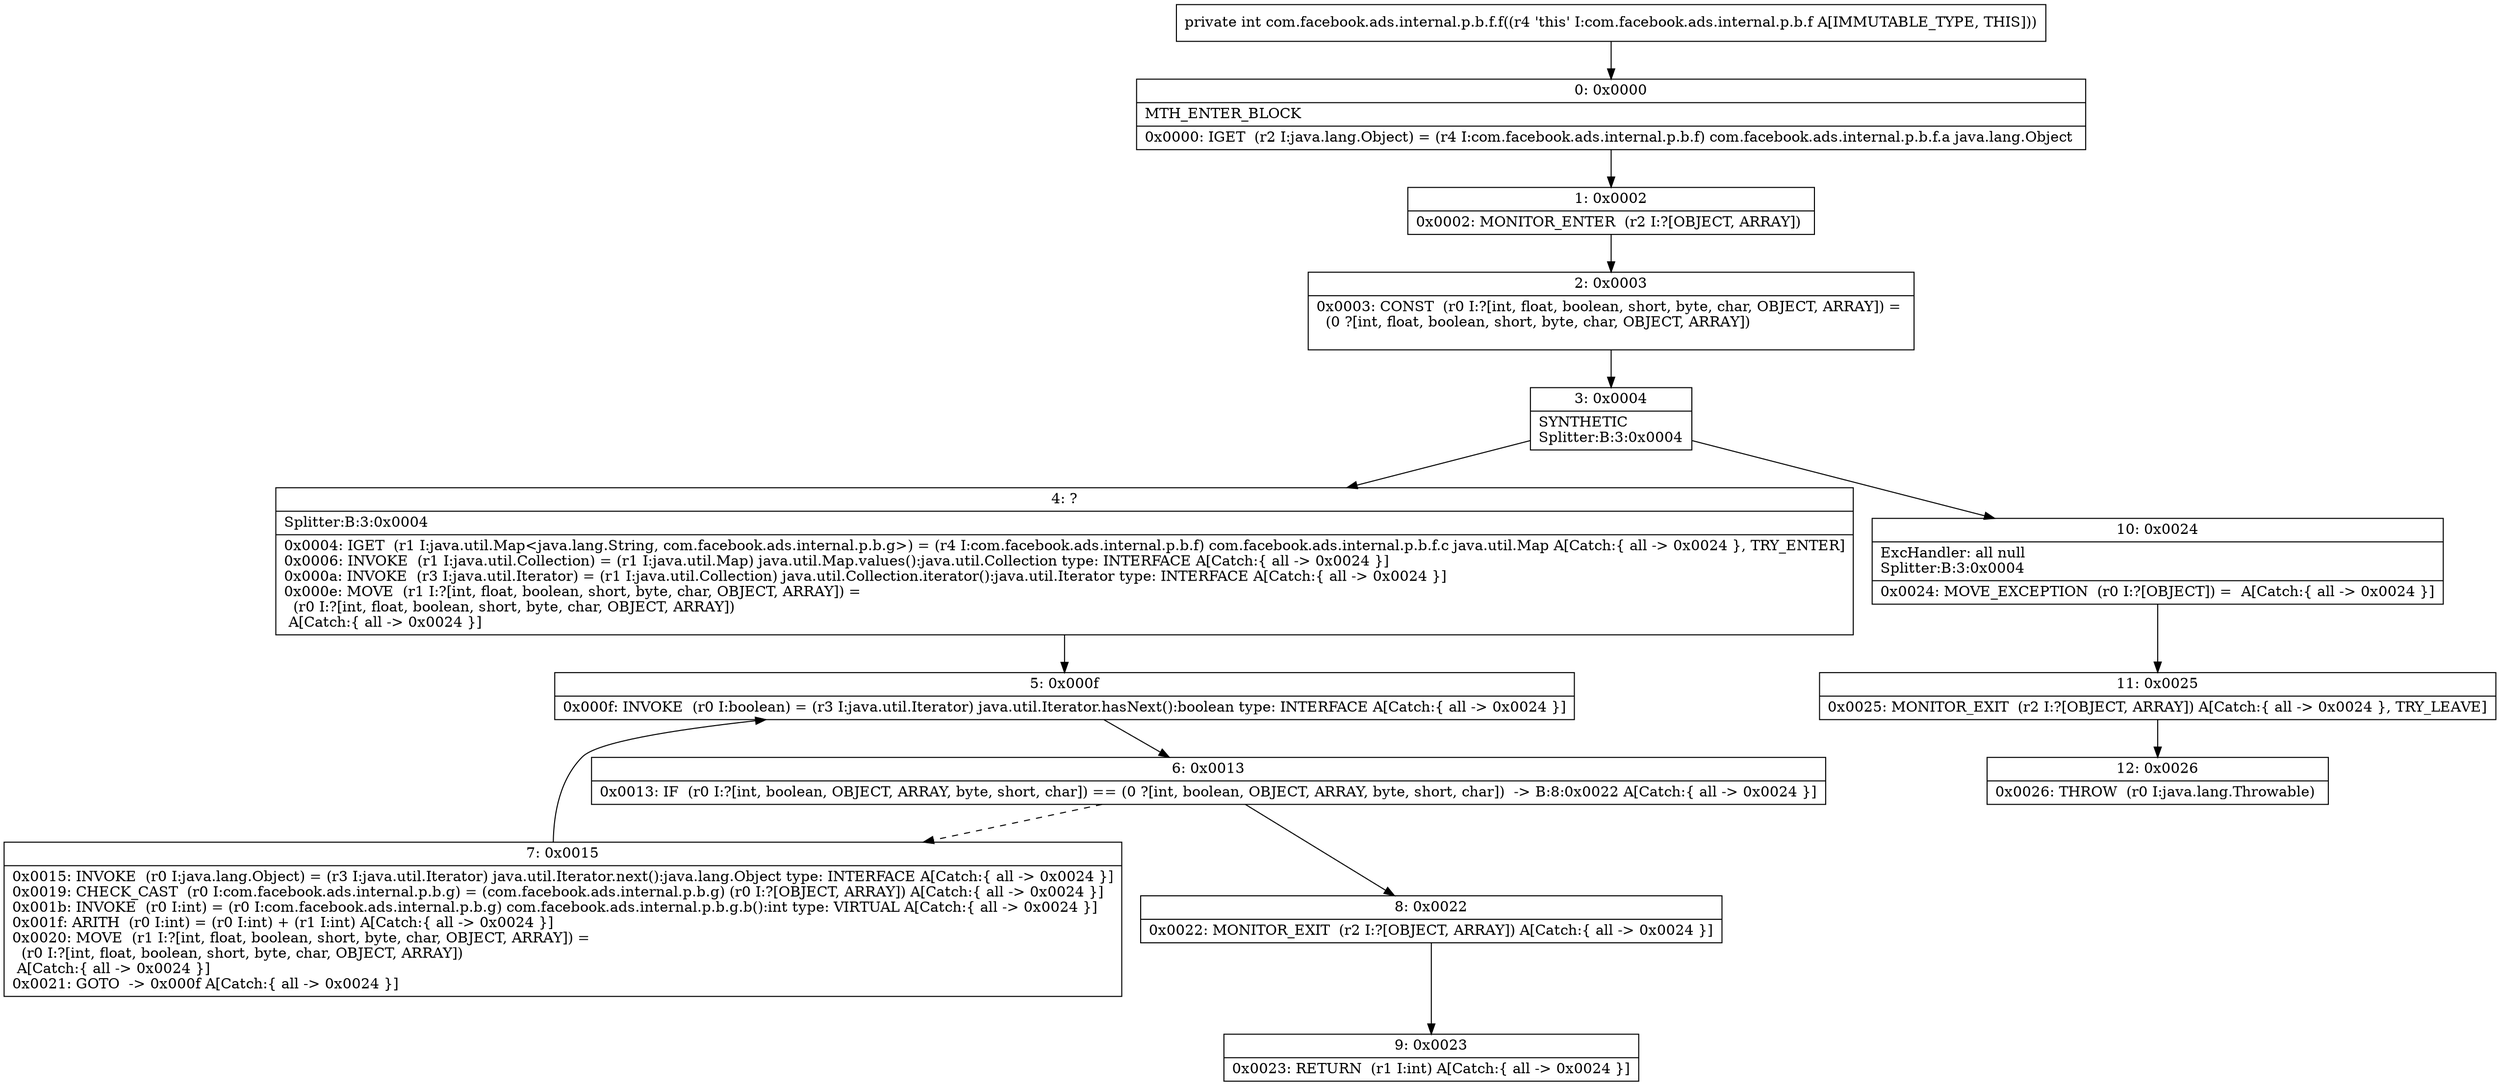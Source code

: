 digraph "CFG forcom.facebook.ads.internal.p.b.f.f()I" {
Node_0 [shape=record,label="{0\:\ 0x0000|MTH_ENTER_BLOCK\l|0x0000: IGET  (r2 I:java.lang.Object) = (r4 I:com.facebook.ads.internal.p.b.f) com.facebook.ads.internal.p.b.f.a java.lang.Object \l}"];
Node_1 [shape=record,label="{1\:\ 0x0002|0x0002: MONITOR_ENTER  (r2 I:?[OBJECT, ARRAY]) \l}"];
Node_2 [shape=record,label="{2\:\ 0x0003|0x0003: CONST  (r0 I:?[int, float, boolean, short, byte, char, OBJECT, ARRAY]) = \l  (0 ?[int, float, boolean, short, byte, char, OBJECT, ARRAY])\l \l}"];
Node_3 [shape=record,label="{3\:\ 0x0004|SYNTHETIC\lSplitter:B:3:0x0004\l}"];
Node_4 [shape=record,label="{4\:\ ?|Splitter:B:3:0x0004\l|0x0004: IGET  (r1 I:java.util.Map\<java.lang.String, com.facebook.ads.internal.p.b.g\>) = (r4 I:com.facebook.ads.internal.p.b.f) com.facebook.ads.internal.p.b.f.c java.util.Map A[Catch:\{ all \-\> 0x0024 \}, TRY_ENTER]\l0x0006: INVOKE  (r1 I:java.util.Collection) = (r1 I:java.util.Map) java.util.Map.values():java.util.Collection type: INTERFACE A[Catch:\{ all \-\> 0x0024 \}]\l0x000a: INVOKE  (r3 I:java.util.Iterator) = (r1 I:java.util.Collection) java.util.Collection.iterator():java.util.Iterator type: INTERFACE A[Catch:\{ all \-\> 0x0024 \}]\l0x000e: MOVE  (r1 I:?[int, float, boolean, short, byte, char, OBJECT, ARRAY]) = \l  (r0 I:?[int, float, boolean, short, byte, char, OBJECT, ARRAY])\l A[Catch:\{ all \-\> 0x0024 \}]\l}"];
Node_5 [shape=record,label="{5\:\ 0x000f|0x000f: INVOKE  (r0 I:boolean) = (r3 I:java.util.Iterator) java.util.Iterator.hasNext():boolean type: INTERFACE A[Catch:\{ all \-\> 0x0024 \}]\l}"];
Node_6 [shape=record,label="{6\:\ 0x0013|0x0013: IF  (r0 I:?[int, boolean, OBJECT, ARRAY, byte, short, char]) == (0 ?[int, boolean, OBJECT, ARRAY, byte, short, char])  \-\> B:8:0x0022 A[Catch:\{ all \-\> 0x0024 \}]\l}"];
Node_7 [shape=record,label="{7\:\ 0x0015|0x0015: INVOKE  (r0 I:java.lang.Object) = (r3 I:java.util.Iterator) java.util.Iterator.next():java.lang.Object type: INTERFACE A[Catch:\{ all \-\> 0x0024 \}]\l0x0019: CHECK_CAST  (r0 I:com.facebook.ads.internal.p.b.g) = (com.facebook.ads.internal.p.b.g) (r0 I:?[OBJECT, ARRAY]) A[Catch:\{ all \-\> 0x0024 \}]\l0x001b: INVOKE  (r0 I:int) = (r0 I:com.facebook.ads.internal.p.b.g) com.facebook.ads.internal.p.b.g.b():int type: VIRTUAL A[Catch:\{ all \-\> 0x0024 \}]\l0x001f: ARITH  (r0 I:int) = (r0 I:int) + (r1 I:int) A[Catch:\{ all \-\> 0x0024 \}]\l0x0020: MOVE  (r1 I:?[int, float, boolean, short, byte, char, OBJECT, ARRAY]) = \l  (r0 I:?[int, float, boolean, short, byte, char, OBJECT, ARRAY])\l A[Catch:\{ all \-\> 0x0024 \}]\l0x0021: GOTO  \-\> 0x000f A[Catch:\{ all \-\> 0x0024 \}]\l}"];
Node_8 [shape=record,label="{8\:\ 0x0022|0x0022: MONITOR_EXIT  (r2 I:?[OBJECT, ARRAY]) A[Catch:\{ all \-\> 0x0024 \}]\l}"];
Node_9 [shape=record,label="{9\:\ 0x0023|0x0023: RETURN  (r1 I:int) A[Catch:\{ all \-\> 0x0024 \}]\l}"];
Node_10 [shape=record,label="{10\:\ 0x0024|ExcHandler: all null\lSplitter:B:3:0x0004\l|0x0024: MOVE_EXCEPTION  (r0 I:?[OBJECT]) =  A[Catch:\{ all \-\> 0x0024 \}]\l}"];
Node_11 [shape=record,label="{11\:\ 0x0025|0x0025: MONITOR_EXIT  (r2 I:?[OBJECT, ARRAY]) A[Catch:\{ all \-\> 0x0024 \}, TRY_LEAVE]\l}"];
Node_12 [shape=record,label="{12\:\ 0x0026|0x0026: THROW  (r0 I:java.lang.Throwable) \l}"];
MethodNode[shape=record,label="{private int com.facebook.ads.internal.p.b.f.f((r4 'this' I:com.facebook.ads.internal.p.b.f A[IMMUTABLE_TYPE, THIS])) }"];
MethodNode -> Node_0;
Node_0 -> Node_1;
Node_1 -> Node_2;
Node_2 -> Node_3;
Node_3 -> Node_4;
Node_3 -> Node_10;
Node_4 -> Node_5;
Node_5 -> Node_6;
Node_6 -> Node_7[style=dashed];
Node_6 -> Node_8;
Node_7 -> Node_5;
Node_8 -> Node_9;
Node_10 -> Node_11;
Node_11 -> Node_12;
}

